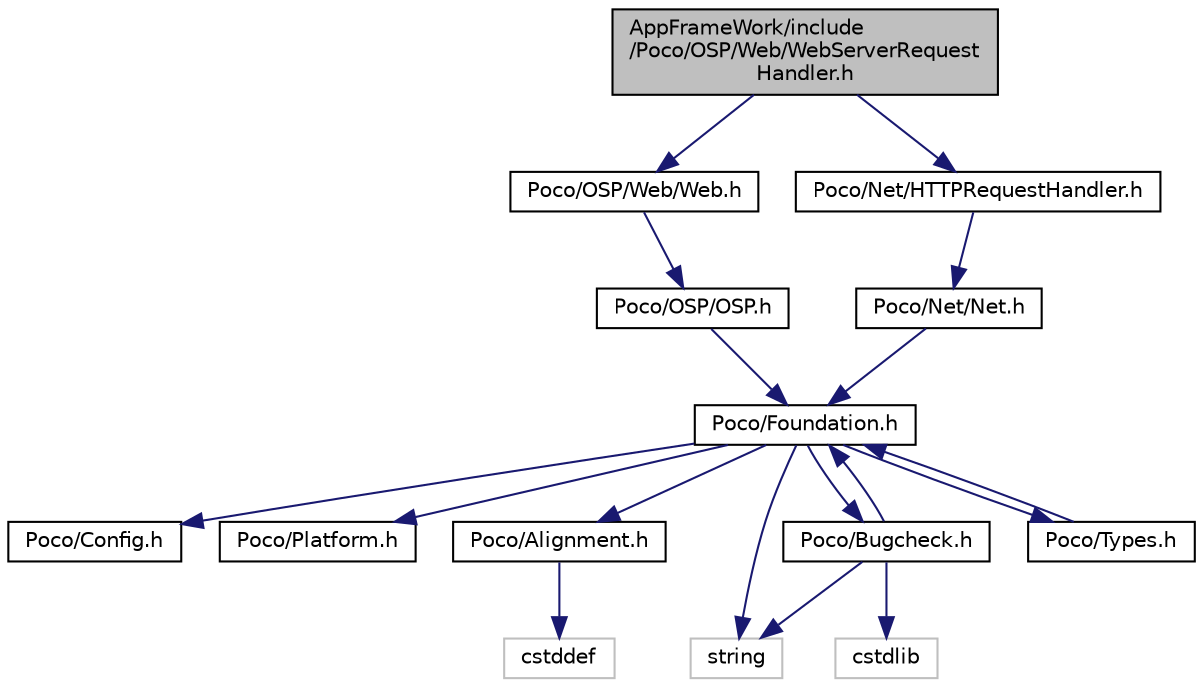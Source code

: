 digraph "AppFrameWork/include/Poco/OSP/Web/WebServerRequestHandler.h"
{
 // LATEX_PDF_SIZE
  edge [fontname="Helvetica",fontsize="10",labelfontname="Helvetica",labelfontsize="10"];
  node [fontname="Helvetica",fontsize="10",shape=record];
  Node1 [label="AppFrameWork/include\l/Poco/OSP/Web/WebServerRequest\lHandler.h",height=0.2,width=0.4,color="black", fillcolor="grey75", style="filled", fontcolor="black",tooltip=" "];
  Node1 -> Node2 [color="midnightblue",fontsize="10",style="solid"];
  Node2 [label="Poco/OSP/Web/Web.h",height=0.2,width=0.4,color="black", fillcolor="white", style="filled",URL="$Web_8h.html",tooltip=" "];
  Node2 -> Node3 [color="midnightblue",fontsize="10",style="solid"];
  Node3 [label="Poco/OSP/OSP.h",height=0.2,width=0.4,color="black", fillcolor="white", style="filled",URL="$OSP_8h.html",tooltip=" "];
  Node3 -> Node4 [color="midnightblue",fontsize="10",style="solid"];
  Node4 [label="Poco/Foundation.h",height=0.2,width=0.4,color="black", fillcolor="white", style="filled",URL="$Foundation_8h.html",tooltip=" "];
  Node4 -> Node5 [color="midnightblue",fontsize="10",style="solid"];
  Node5 [label="Poco/Config.h",height=0.2,width=0.4,color="black", fillcolor="white", style="filled",URL="$Config_8h.html",tooltip=" "];
  Node4 -> Node6 [color="midnightblue",fontsize="10",style="solid"];
  Node6 [label="Poco/Platform.h",height=0.2,width=0.4,color="black", fillcolor="white", style="filled",URL="$Platform_8h.html",tooltip=" "];
  Node4 -> Node7 [color="midnightblue",fontsize="10",style="solid"];
  Node7 [label="Poco/Alignment.h",height=0.2,width=0.4,color="black", fillcolor="white", style="filled",URL="$Alignment_8h.html",tooltip=" "];
  Node7 -> Node8 [color="midnightblue",fontsize="10",style="solid"];
  Node8 [label="cstddef",height=0.2,width=0.4,color="grey75", fillcolor="white", style="filled",tooltip=" "];
  Node4 -> Node9 [color="midnightblue",fontsize="10",style="solid"];
  Node9 [label="Poco/Bugcheck.h",height=0.2,width=0.4,color="black", fillcolor="white", style="filled",URL="$Bugcheck_8h.html",tooltip=" "];
  Node9 -> Node4 [color="midnightblue",fontsize="10",style="solid"];
  Node9 -> Node10 [color="midnightblue",fontsize="10",style="solid"];
  Node10 [label="string",height=0.2,width=0.4,color="grey75", fillcolor="white", style="filled",tooltip=" "];
  Node9 -> Node11 [color="midnightblue",fontsize="10",style="solid"];
  Node11 [label="cstdlib",height=0.2,width=0.4,color="grey75", fillcolor="white", style="filled",tooltip=" "];
  Node4 -> Node12 [color="midnightblue",fontsize="10",style="solid"];
  Node12 [label="Poco/Types.h",height=0.2,width=0.4,color="black", fillcolor="white", style="filled",URL="$Types_8h.html",tooltip=" "];
  Node12 -> Node4 [color="midnightblue",fontsize="10",style="solid"];
  Node4 -> Node10 [color="midnightblue",fontsize="10",style="solid"];
  Node1 -> Node13 [color="midnightblue",fontsize="10",style="solid"];
  Node13 [label="Poco/Net/HTTPRequestHandler.h",height=0.2,width=0.4,color="black", fillcolor="white", style="filled",URL="$HTTPRequestHandler_8h.html",tooltip=" "];
  Node13 -> Node14 [color="midnightblue",fontsize="10",style="solid"];
  Node14 [label="Poco/Net/Net.h",height=0.2,width=0.4,color="black", fillcolor="white", style="filled",URL="$Net_8h.html",tooltip=" "];
  Node14 -> Node4 [color="midnightblue",fontsize="10",style="solid"];
}
